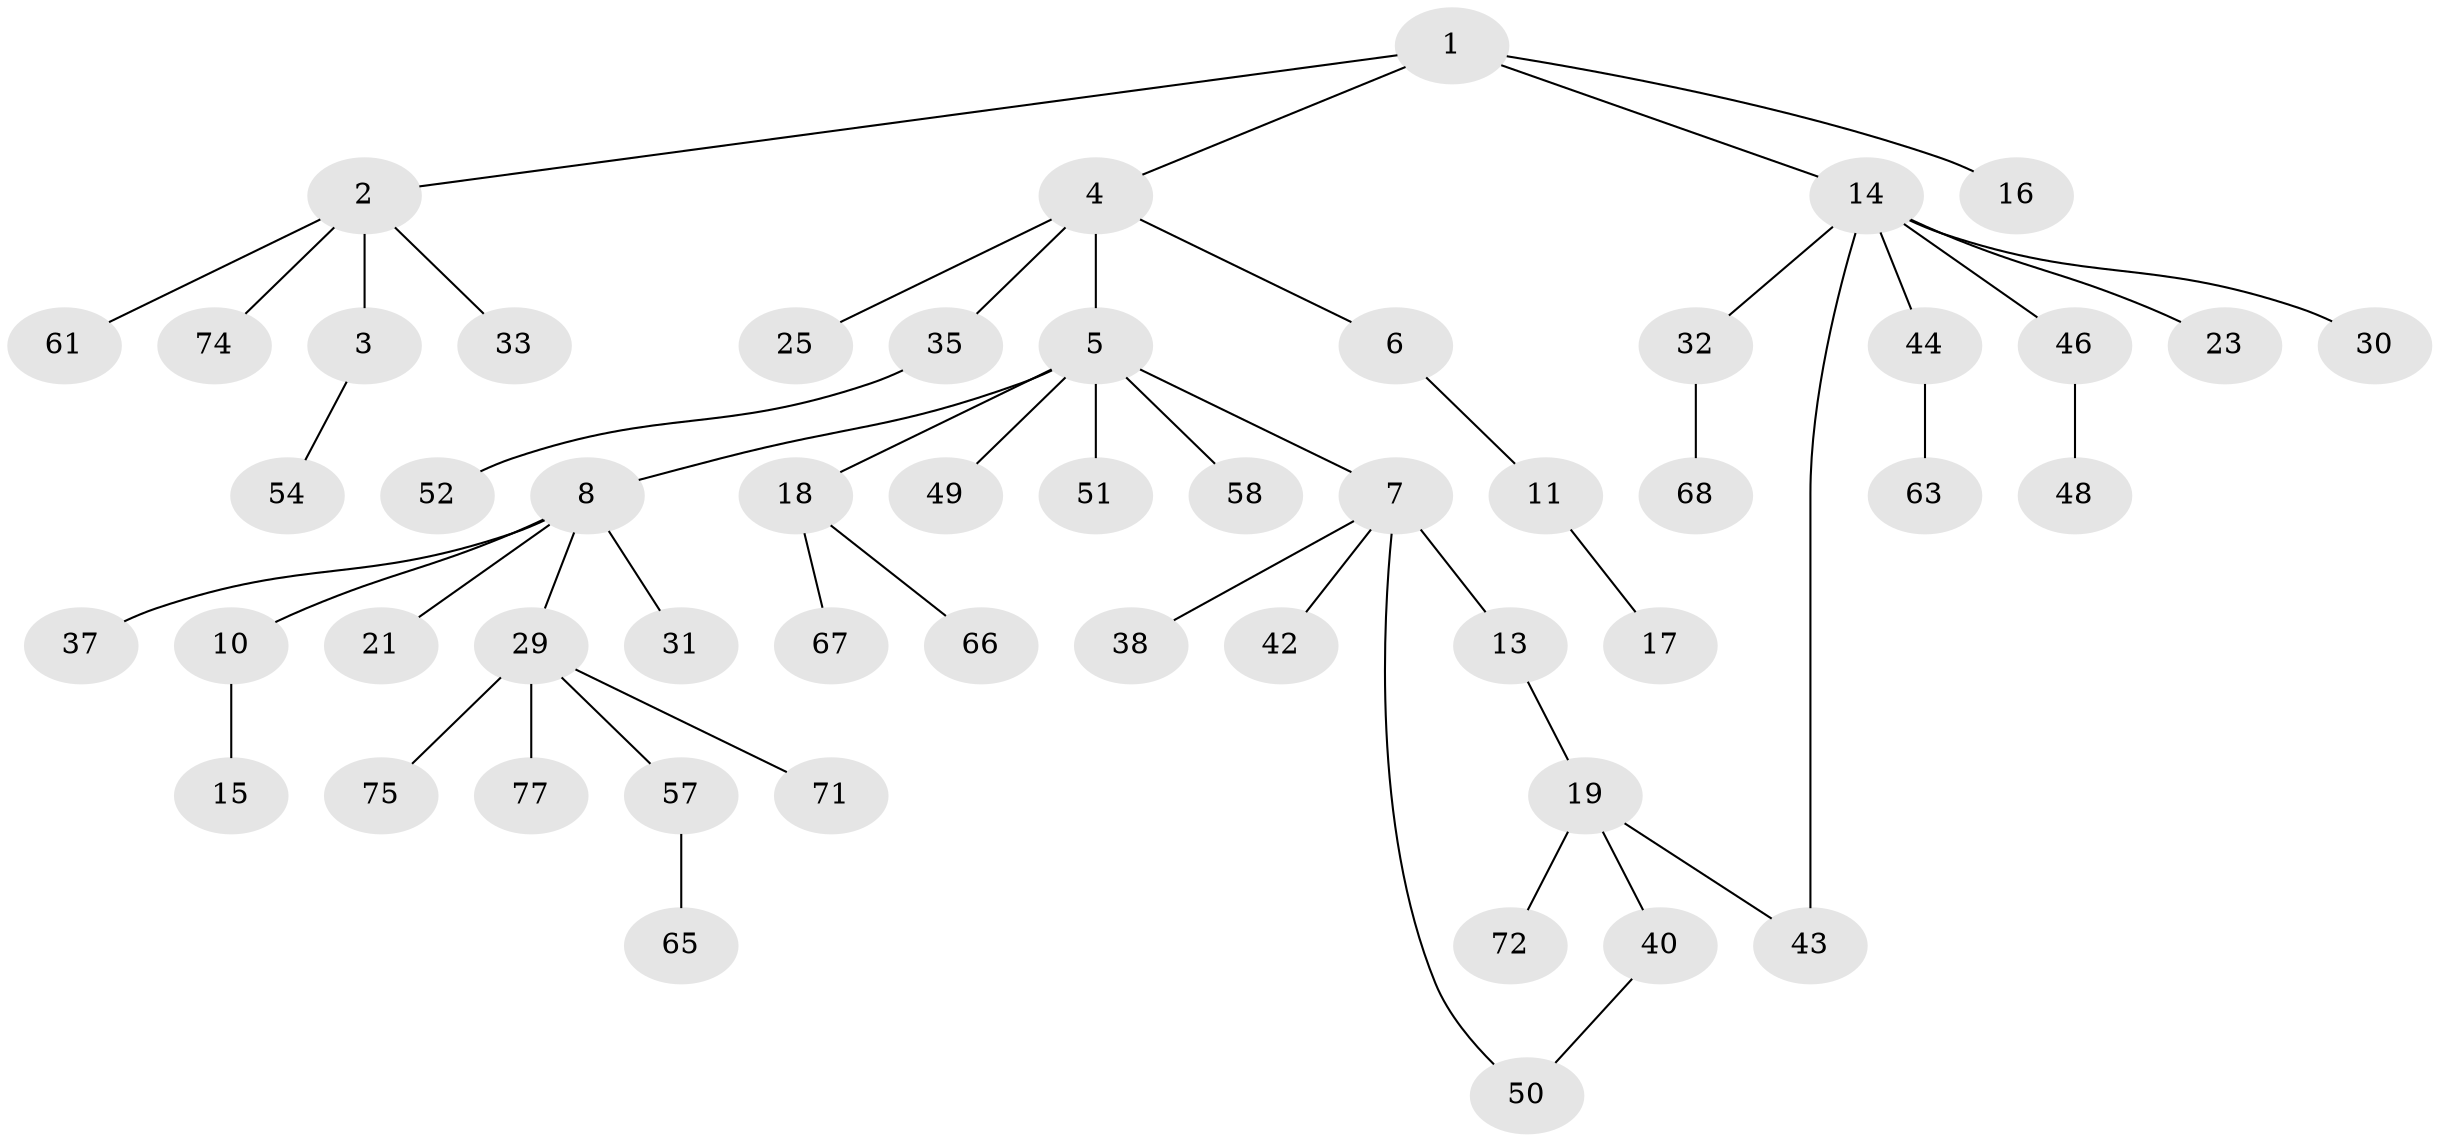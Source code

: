 // Generated by graph-tools (version 1.1) at 2025/23/03/03/25 07:23:35]
// undirected, 52 vertices, 53 edges
graph export_dot {
graph [start="1"]
  node [color=gray90,style=filled];
  1 [super="+9"];
  2 [super="+28"];
  3 [super="+45"];
  4 [super="+53"];
  5 [super="+27"];
  6;
  7 [super="+34"];
  8 [super="+12"];
  10 [super="+64"];
  11 [super="+56"];
  13;
  14 [super="+20"];
  15 [super="+26"];
  16 [super="+22"];
  17 [super="+60"];
  18 [super="+41"];
  19 [super="+24"];
  21;
  23 [super="+73"];
  25;
  29 [super="+39"];
  30 [super="+36"];
  31;
  32;
  33 [super="+62"];
  35 [super="+47"];
  37;
  38 [super="+76"];
  40;
  42;
  43;
  44;
  46;
  48 [super="+69"];
  49;
  50 [super="+59"];
  51;
  52 [super="+70"];
  54 [super="+55"];
  57;
  58;
  61;
  63;
  65 [super="+78"];
  66;
  67;
  68;
  71;
  72;
  74;
  75;
  77;
  1 -- 2;
  1 -- 4;
  1 -- 16;
  1 -- 14;
  2 -- 3;
  2 -- 33;
  2 -- 61;
  2 -- 74;
  3 -- 54;
  4 -- 5;
  4 -- 6;
  4 -- 25;
  4 -- 35;
  5 -- 7;
  5 -- 8;
  5 -- 18;
  5 -- 58;
  5 -- 49;
  5 -- 51;
  6 -- 11;
  7 -- 13;
  7 -- 42;
  7 -- 50;
  7 -- 38;
  8 -- 10;
  8 -- 29;
  8 -- 31;
  8 -- 21;
  8 -- 37;
  10 -- 15;
  11 -- 17;
  13 -- 19;
  14 -- 30;
  14 -- 32;
  14 -- 46;
  14 -- 43;
  14 -- 44;
  14 -- 23;
  18 -- 67;
  18 -- 66;
  19 -- 40;
  19 -- 72;
  19 -- 43;
  29 -- 57;
  29 -- 71;
  29 -- 75;
  29 -- 77;
  32 -- 68;
  35 -- 52;
  40 -- 50;
  44 -- 63;
  46 -- 48;
  57 -- 65;
}
